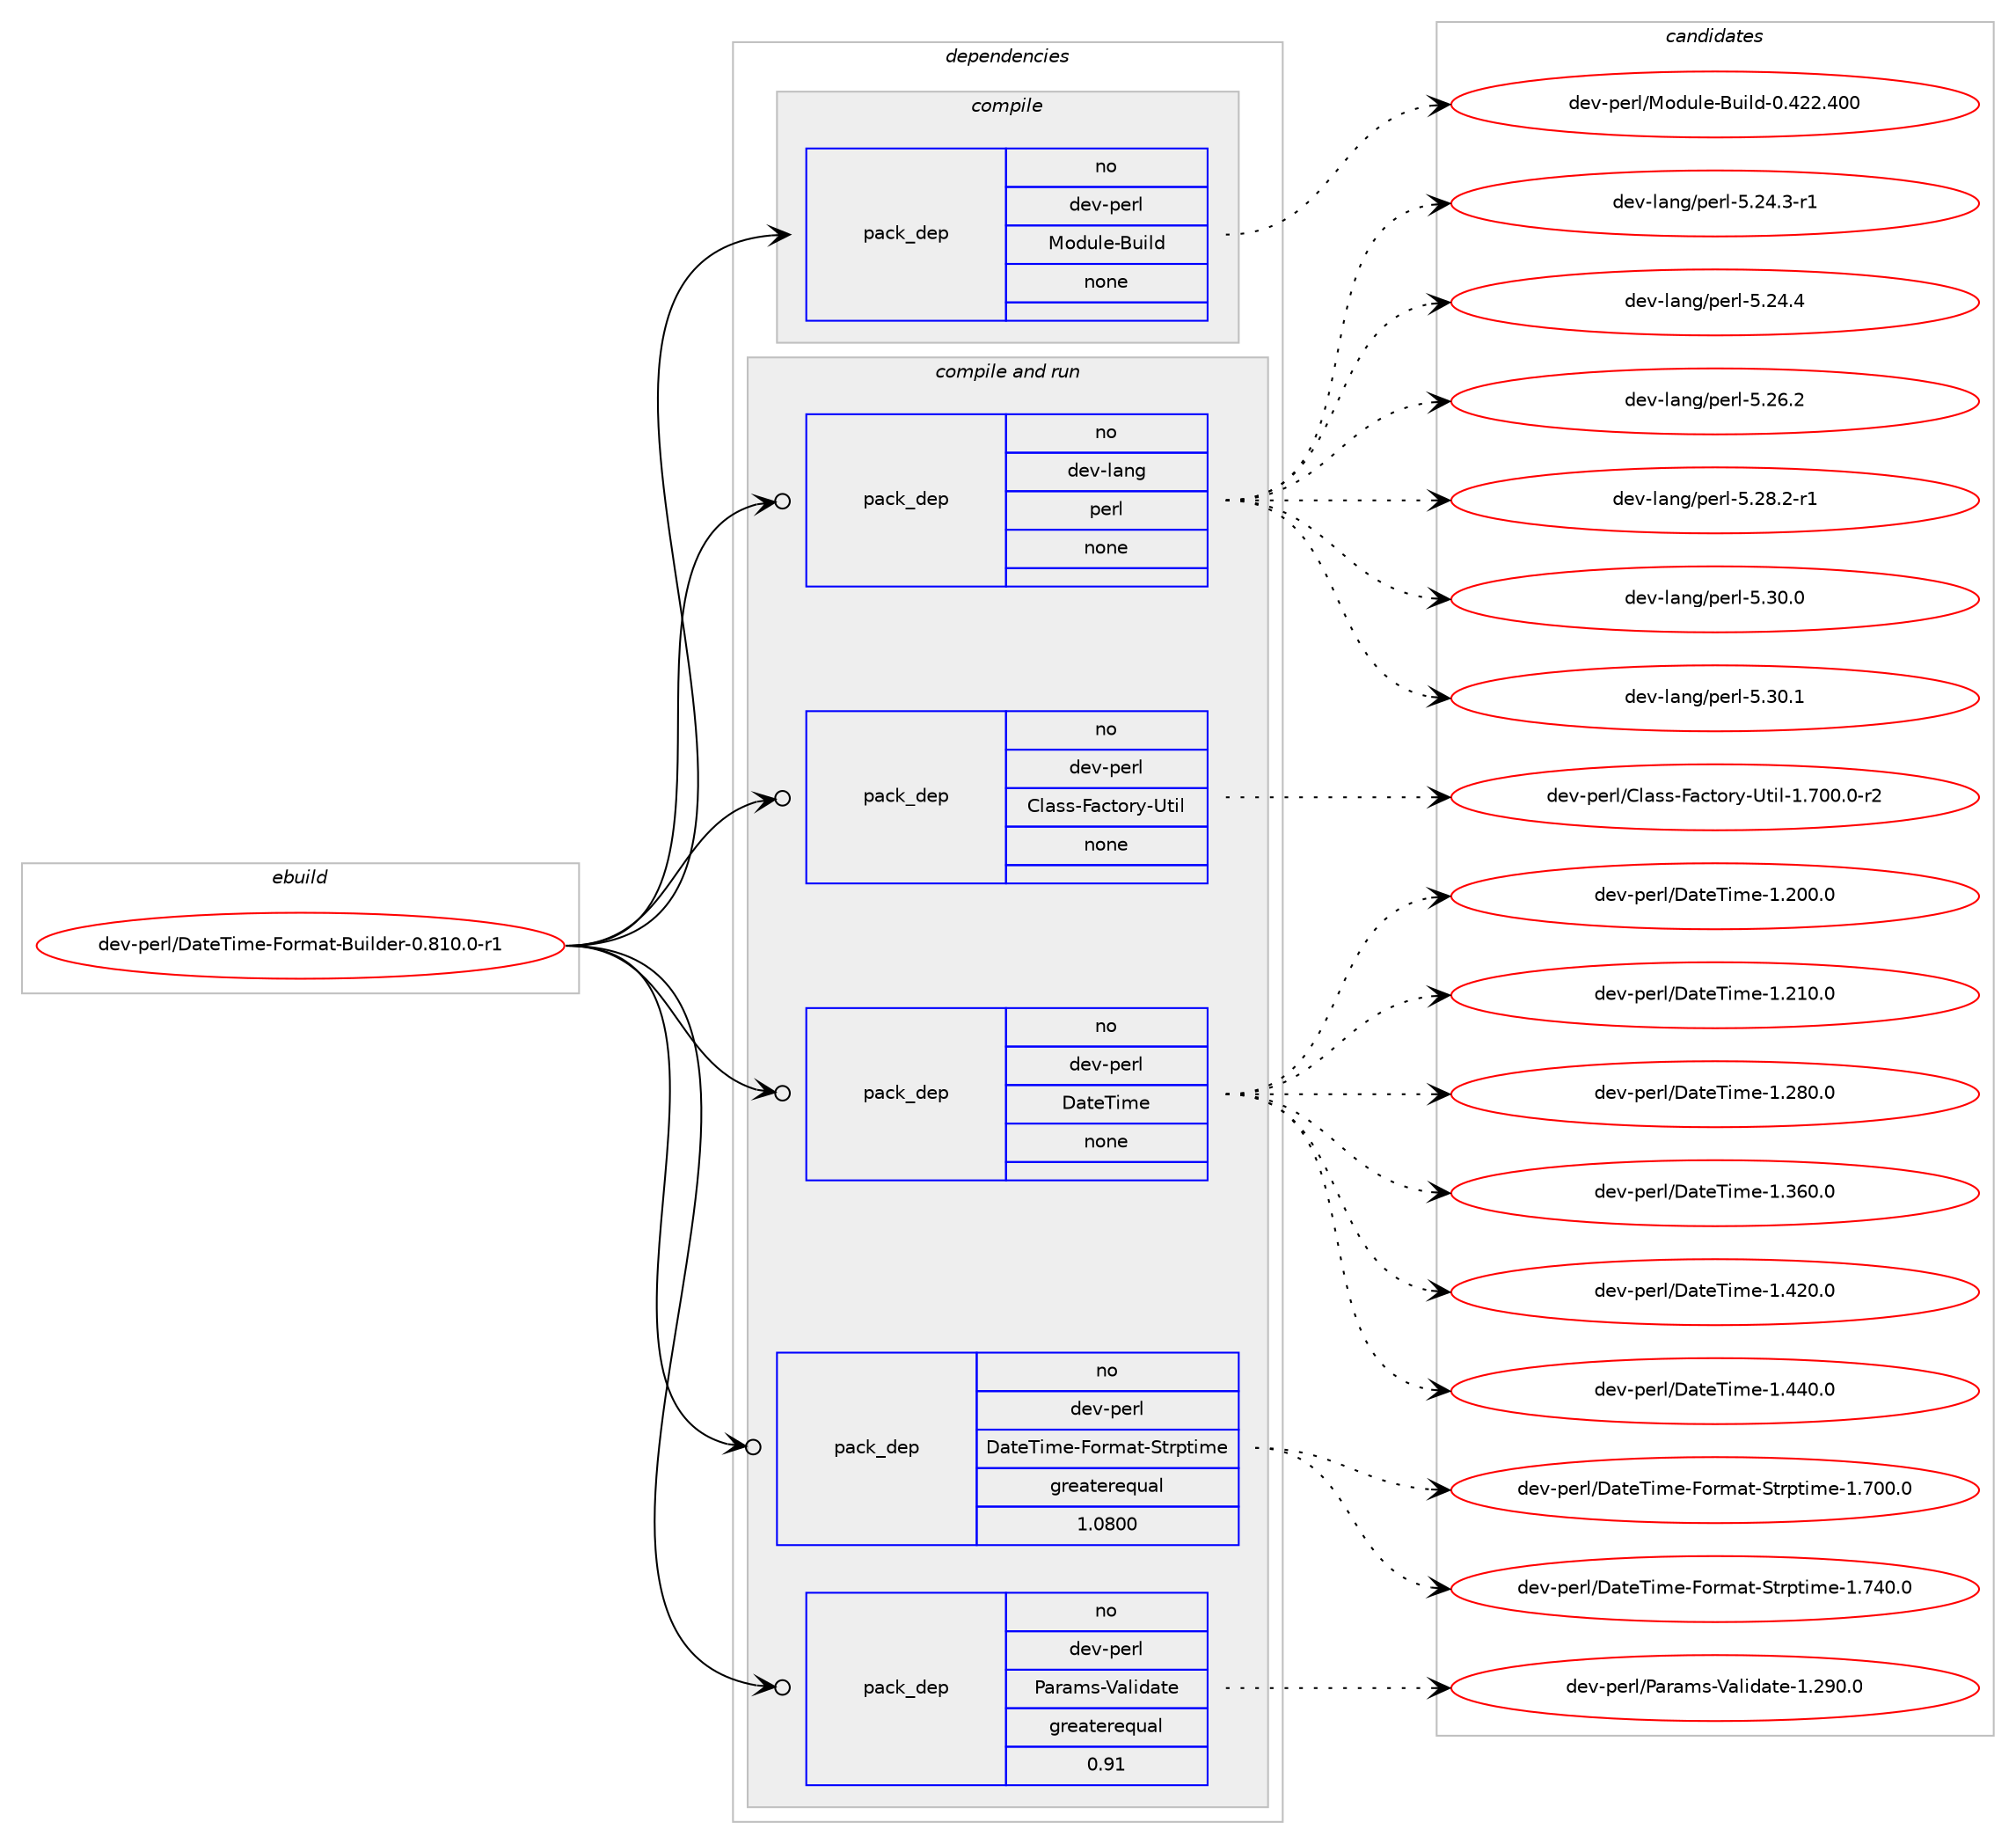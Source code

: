 digraph prolog {

# *************
# Graph options
# *************

newrank=true;
concentrate=true;
compound=true;
graph [rankdir=LR,fontname=Helvetica,fontsize=10,ranksep=1.5];#, ranksep=2.5, nodesep=0.2];
edge  [arrowhead=vee];
node  [fontname=Helvetica,fontsize=10];

# **********
# The ebuild
# **********

subgraph cluster_leftcol {
color=gray;
rank=same;
label=<<i>ebuild</i>>;
id [label="dev-perl/DateTime-Format-Builder-0.810.0-r1", color=red, width=4, href="../dev-perl/DateTime-Format-Builder-0.810.0-r1.svg"];
}

# ****************
# The dependencies
# ****************

subgraph cluster_midcol {
color=gray;
label=<<i>dependencies</i>>;
subgraph cluster_compile {
fillcolor="#eeeeee";
style=filled;
label=<<i>compile</i>>;
subgraph pack431034 {
dependency576187 [label=<<TABLE BORDER="0" CELLBORDER="1" CELLSPACING="0" CELLPADDING="4" WIDTH="220"><TR><TD ROWSPAN="6" CELLPADDING="30">pack_dep</TD></TR><TR><TD WIDTH="110">no</TD></TR><TR><TD>dev-perl</TD></TR><TR><TD>Module-Build</TD></TR><TR><TD>none</TD></TR><TR><TD></TD></TR></TABLE>>, shape=none, color=blue];
}
id:e -> dependency576187:w [weight=20,style="solid",arrowhead="vee"];
}
subgraph cluster_compileandrun {
fillcolor="#eeeeee";
style=filled;
label=<<i>compile and run</i>>;
subgraph pack431035 {
dependency576188 [label=<<TABLE BORDER="0" CELLBORDER="1" CELLSPACING="0" CELLPADDING="4" WIDTH="220"><TR><TD ROWSPAN="6" CELLPADDING="30">pack_dep</TD></TR><TR><TD WIDTH="110">no</TD></TR><TR><TD>dev-lang</TD></TR><TR><TD>perl</TD></TR><TR><TD>none</TD></TR><TR><TD></TD></TR></TABLE>>, shape=none, color=blue];
}
id:e -> dependency576188:w [weight=20,style="solid",arrowhead="odotvee"];
subgraph pack431036 {
dependency576189 [label=<<TABLE BORDER="0" CELLBORDER="1" CELLSPACING="0" CELLPADDING="4" WIDTH="220"><TR><TD ROWSPAN="6" CELLPADDING="30">pack_dep</TD></TR><TR><TD WIDTH="110">no</TD></TR><TR><TD>dev-perl</TD></TR><TR><TD>Class-Factory-Util</TD></TR><TR><TD>none</TD></TR><TR><TD></TD></TR></TABLE>>, shape=none, color=blue];
}
id:e -> dependency576189:w [weight=20,style="solid",arrowhead="odotvee"];
subgraph pack431037 {
dependency576190 [label=<<TABLE BORDER="0" CELLBORDER="1" CELLSPACING="0" CELLPADDING="4" WIDTH="220"><TR><TD ROWSPAN="6" CELLPADDING="30">pack_dep</TD></TR><TR><TD WIDTH="110">no</TD></TR><TR><TD>dev-perl</TD></TR><TR><TD>DateTime</TD></TR><TR><TD>none</TD></TR><TR><TD></TD></TR></TABLE>>, shape=none, color=blue];
}
id:e -> dependency576190:w [weight=20,style="solid",arrowhead="odotvee"];
subgraph pack431038 {
dependency576191 [label=<<TABLE BORDER="0" CELLBORDER="1" CELLSPACING="0" CELLPADDING="4" WIDTH="220"><TR><TD ROWSPAN="6" CELLPADDING="30">pack_dep</TD></TR><TR><TD WIDTH="110">no</TD></TR><TR><TD>dev-perl</TD></TR><TR><TD>DateTime-Format-Strptime</TD></TR><TR><TD>greaterequal</TD></TR><TR><TD>1.0800</TD></TR></TABLE>>, shape=none, color=blue];
}
id:e -> dependency576191:w [weight=20,style="solid",arrowhead="odotvee"];
subgraph pack431039 {
dependency576192 [label=<<TABLE BORDER="0" CELLBORDER="1" CELLSPACING="0" CELLPADDING="4" WIDTH="220"><TR><TD ROWSPAN="6" CELLPADDING="30">pack_dep</TD></TR><TR><TD WIDTH="110">no</TD></TR><TR><TD>dev-perl</TD></TR><TR><TD>Params-Validate</TD></TR><TR><TD>greaterequal</TD></TR><TR><TD>0.91</TD></TR></TABLE>>, shape=none, color=blue];
}
id:e -> dependency576192:w [weight=20,style="solid",arrowhead="odotvee"];
}
subgraph cluster_run {
fillcolor="#eeeeee";
style=filled;
label=<<i>run</i>>;
}
}

# **************
# The candidates
# **************

subgraph cluster_choices {
rank=same;
color=gray;
label=<<i>candidates</i>>;

subgraph choice431034 {
color=black;
nodesep=1;
choice100101118451121011141084777111100117108101456611710510810045484652505046524848 [label="dev-perl/Module-Build-0.422.400", color=red, width=4,href="../dev-perl/Module-Build-0.422.400.svg"];
dependency576187:e -> choice100101118451121011141084777111100117108101456611710510810045484652505046524848:w [style=dotted,weight="100"];
}
subgraph choice431035 {
color=black;
nodesep=1;
choice100101118451089711010347112101114108455346505246514511449 [label="dev-lang/perl-5.24.3-r1", color=red, width=4,href="../dev-lang/perl-5.24.3-r1.svg"];
choice10010111845108971101034711210111410845534650524652 [label="dev-lang/perl-5.24.4", color=red, width=4,href="../dev-lang/perl-5.24.4.svg"];
choice10010111845108971101034711210111410845534650544650 [label="dev-lang/perl-5.26.2", color=red, width=4,href="../dev-lang/perl-5.26.2.svg"];
choice100101118451089711010347112101114108455346505646504511449 [label="dev-lang/perl-5.28.2-r1", color=red, width=4,href="../dev-lang/perl-5.28.2-r1.svg"];
choice10010111845108971101034711210111410845534651484648 [label="dev-lang/perl-5.30.0", color=red, width=4,href="../dev-lang/perl-5.30.0.svg"];
choice10010111845108971101034711210111410845534651484649 [label="dev-lang/perl-5.30.1", color=red, width=4,href="../dev-lang/perl-5.30.1.svg"];
dependency576188:e -> choice100101118451089711010347112101114108455346505246514511449:w [style=dotted,weight="100"];
dependency576188:e -> choice10010111845108971101034711210111410845534650524652:w [style=dotted,weight="100"];
dependency576188:e -> choice10010111845108971101034711210111410845534650544650:w [style=dotted,weight="100"];
dependency576188:e -> choice100101118451089711010347112101114108455346505646504511449:w [style=dotted,weight="100"];
dependency576188:e -> choice10010111845108971101034711210111410845534651484648:w [style=dotted,weight="100"];
dependency576188:e -> choice10010111845108971101034711210111410845534651484649:w [style=dotted,weight="100"];
}
subgraph choice431036 {
color=black;
nodesep=1;
choice1001011184511210111410847671089711511545709799116111114121458511610510845494655484846484511450 [label="dev-perl/Class-Factory-Util-1.700.0-r2", color=red, width=4,href="../dev-perl/Class-Factory-Util-1.700.0-r2.svg"];
dependency576189:e -> choice1001011184511210111410847671089711511545709799116111114121458511610510845494655484846484511450:w [style=dotted,weight="100"];
}
subgraph choice431037 {
color=black;
nodesep=1;
choice10010111845112101114108476897116101841051091014549465048484648 [label="dev-perl/DateTime-1.200.0", color=red, width=4,href="../dev-perl/DateTime-1.200.0.svg"];
choice10010111845112101114108476897116101841051091014549465049484648 [label="dev-perl/DateTime-1.210.0", color=red, width=4,href="../dev-perl/DateTime-1.210.0.svg"];
choice10010111845112101114108476897116101841051091014549465056484648 [label="dev-perl/DateTime-1.280.0", color=red, width=4,href="../dev-perl/DateTime-1.280.0.svg"];
choice10010111845112101114108476897116101841051091014549465154484648 [label="dev-perl/DateTime-1.360.0", color=red, width=4,href="../dev-perl/DateTime-1.360.0.svg"];
choice10010111845112101114108476897116101841051091014549465250484648 [label="dev-perl/DateTime-1.420.0", color=red, width=4,href="../dev-perl/DateTime-1.420.0.svg"];
choice10010111845112101114108476897116101841051091014549465252484648 [label="dev-perl/DateTime-1.440.0", color=red, width=4,href="../dev-perl/DateTime-1.440.0.svg"];
dependency576190:e -> choice10010111845112101114108476897116101841051091014549465048484648:w [style=dotted,weight="100"];
dependency576190:e -> choice10010111845112101114108476897116101841051091014549465049484648:w [style=dotted,weight="100"];
dependency576190:e -> choice10010111845112101114108476897116101841051091014549465056484648:w [style=dotted,weight="100"];
dependency576190:e -> choice10010111845112101114108476897116101841051091014549465154484648:w [style=dotted,weight="100"];
dependency576190:e -> choice10010111845112101114108476897116101841051091014549465250484648:w [style=dotted,weight="100"];
dependency576190:e -> choice10010111845112101114108476897116101841051091014549465252484648:w [style=dotted,weight="100"];
}
subgraph choice431038 {
color=black;
nodesep=1;
choice100101118451121011141084768971161018410510910145701111141099711645831161141121161051091014549465548484648 [label="dev-perl/DateTime-Format-Strptime-1.700.0", color=red, width=4,href="../dev-perl/DateTime-Format-Strptime-1.700.0.svg"];
choice100101118451121011141084768971161018410510910145701111141099711645831161141121161051091014549465552484648 [label="dev-perl/DateTime-Format-Strptime-1.740.0", color=red, width=4,href="../dev-perl/DateTime-Format-Strptime-1.740.0.svg"];
dependency576191:e -> choice100101118451121011141084768971161018410510910145701111141099711645831161141121161051091014549465548484648:w [style=dotted,weight="100"];
dependency576191:e -> choice100101118451121011141084768971161018410510910145701111141099711645831161141121161051091014549465552484648:w [style=dotted,weight="100"];
}
subgraph choice431039 {
color=black;
nodesep=1;
choice1001011184511210111410847809711497109115458697108105100971161014549465057484648 [label="dev-perl/Params-Validate-1.290.0", color=red, width=4,href="../dev-perl/Params-Validate-1.290.0.svg"];
dependency576192:e -> choice1001011184511210111410847809711497109115458697108105100971161014549465057484648:w [style=dotted,weight="100"];
}
}

}
